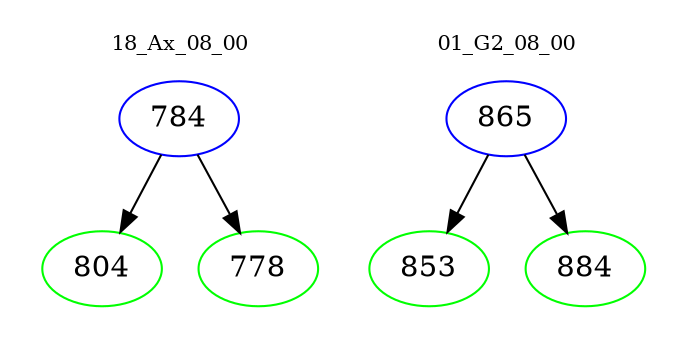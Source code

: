 digraph{
subgraph cluster_0 {
color = white
label = "18_Ax_08_00";
fontsize=10;
T0_784 [label="784", color="blue"]
T0_784 -> T0_804 [color="black"]
T0_804 [label="804", color="green"]
T0_784 -> T0_778 [color="black"]
T0_778 [label="778", color="green"]
}
subgraph cluster_1 {
color = white
label = "01_G2_08_00";
fontsize=10;
T1_865 [label="865", color="blue"]
T1_865 -> T1_853 [color="black"]
T1_853 [label="853", color="green"]
T1_865 -> T1_884 [color="black"]
T1_884 [label="884", color="green"]
}
}
